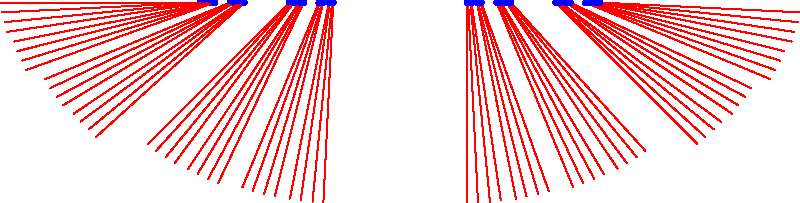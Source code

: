 import graph;

// Set up the canvas size
size(400, 400);

// Define initial parameters
real x0 = 0, x1 = 100;  // Initial endpoints
int levels = 6;         // Number of iterations (reduced for clarity)

real ternaryToBinary(string ternary) {
    string binary = "";
    real v = 0;
    for (int i = 0; i < length(ternary); ++i) {
        v *= 2;
        if (substr(ternary, i, 1) == '0') ;
        else if (substr(ternary, i, 1) == '2') v += 1;
    }
    return v / 2^(length(ternary));
}

// Function to draw Cantor set recursively
void drawCantor(real x, real y, real len, int depth, string ternary) {
    if (depth == 0) {
        draw((x, 0) -- (x + len, 0));
        real r = (ternaryToBinary(ternary));//;/(2^(length(ternary)+1));
        // draw((x, 0) -- (x0 + r * (3/2)^length(ternary), -100), red);
        real angle = r * pi;
        pair p = (cos(angle), sin(angle)) * (x1-x0) / 2;
        draw((x, 0) -- (x, 0) - p, red);
        dot((x,0), blue);
    } else {
        real third = len / 3;
        drawCantor(x, y, third, depth - 1, ternary + "0");
        drawCantor(x + 2 * third, y, third, depth - 1, ternary + "2");
    }
}

// Draw the Cantor set
drawCantor(x0, x1, x1-x0, levels, "");

// Add labels and legend
// label("Cantor Set (Ternary: 0,2)", (50,20), N);
// label("Mapped Set (Binary: 0,1)", (50,-30), N);
// label("Level " + string(levels), (50,10), N);
// dot((80,15),red); label("Cantor points", (85,15), E);
// dot((80,5),blue); label("Mapped points", (85,5), E);

// // Set viewing bounds
// xaxis(Bottom, LeftTicks);
// yaxis(Left, invisible);
// shipout(bbox(5mm, invisible));